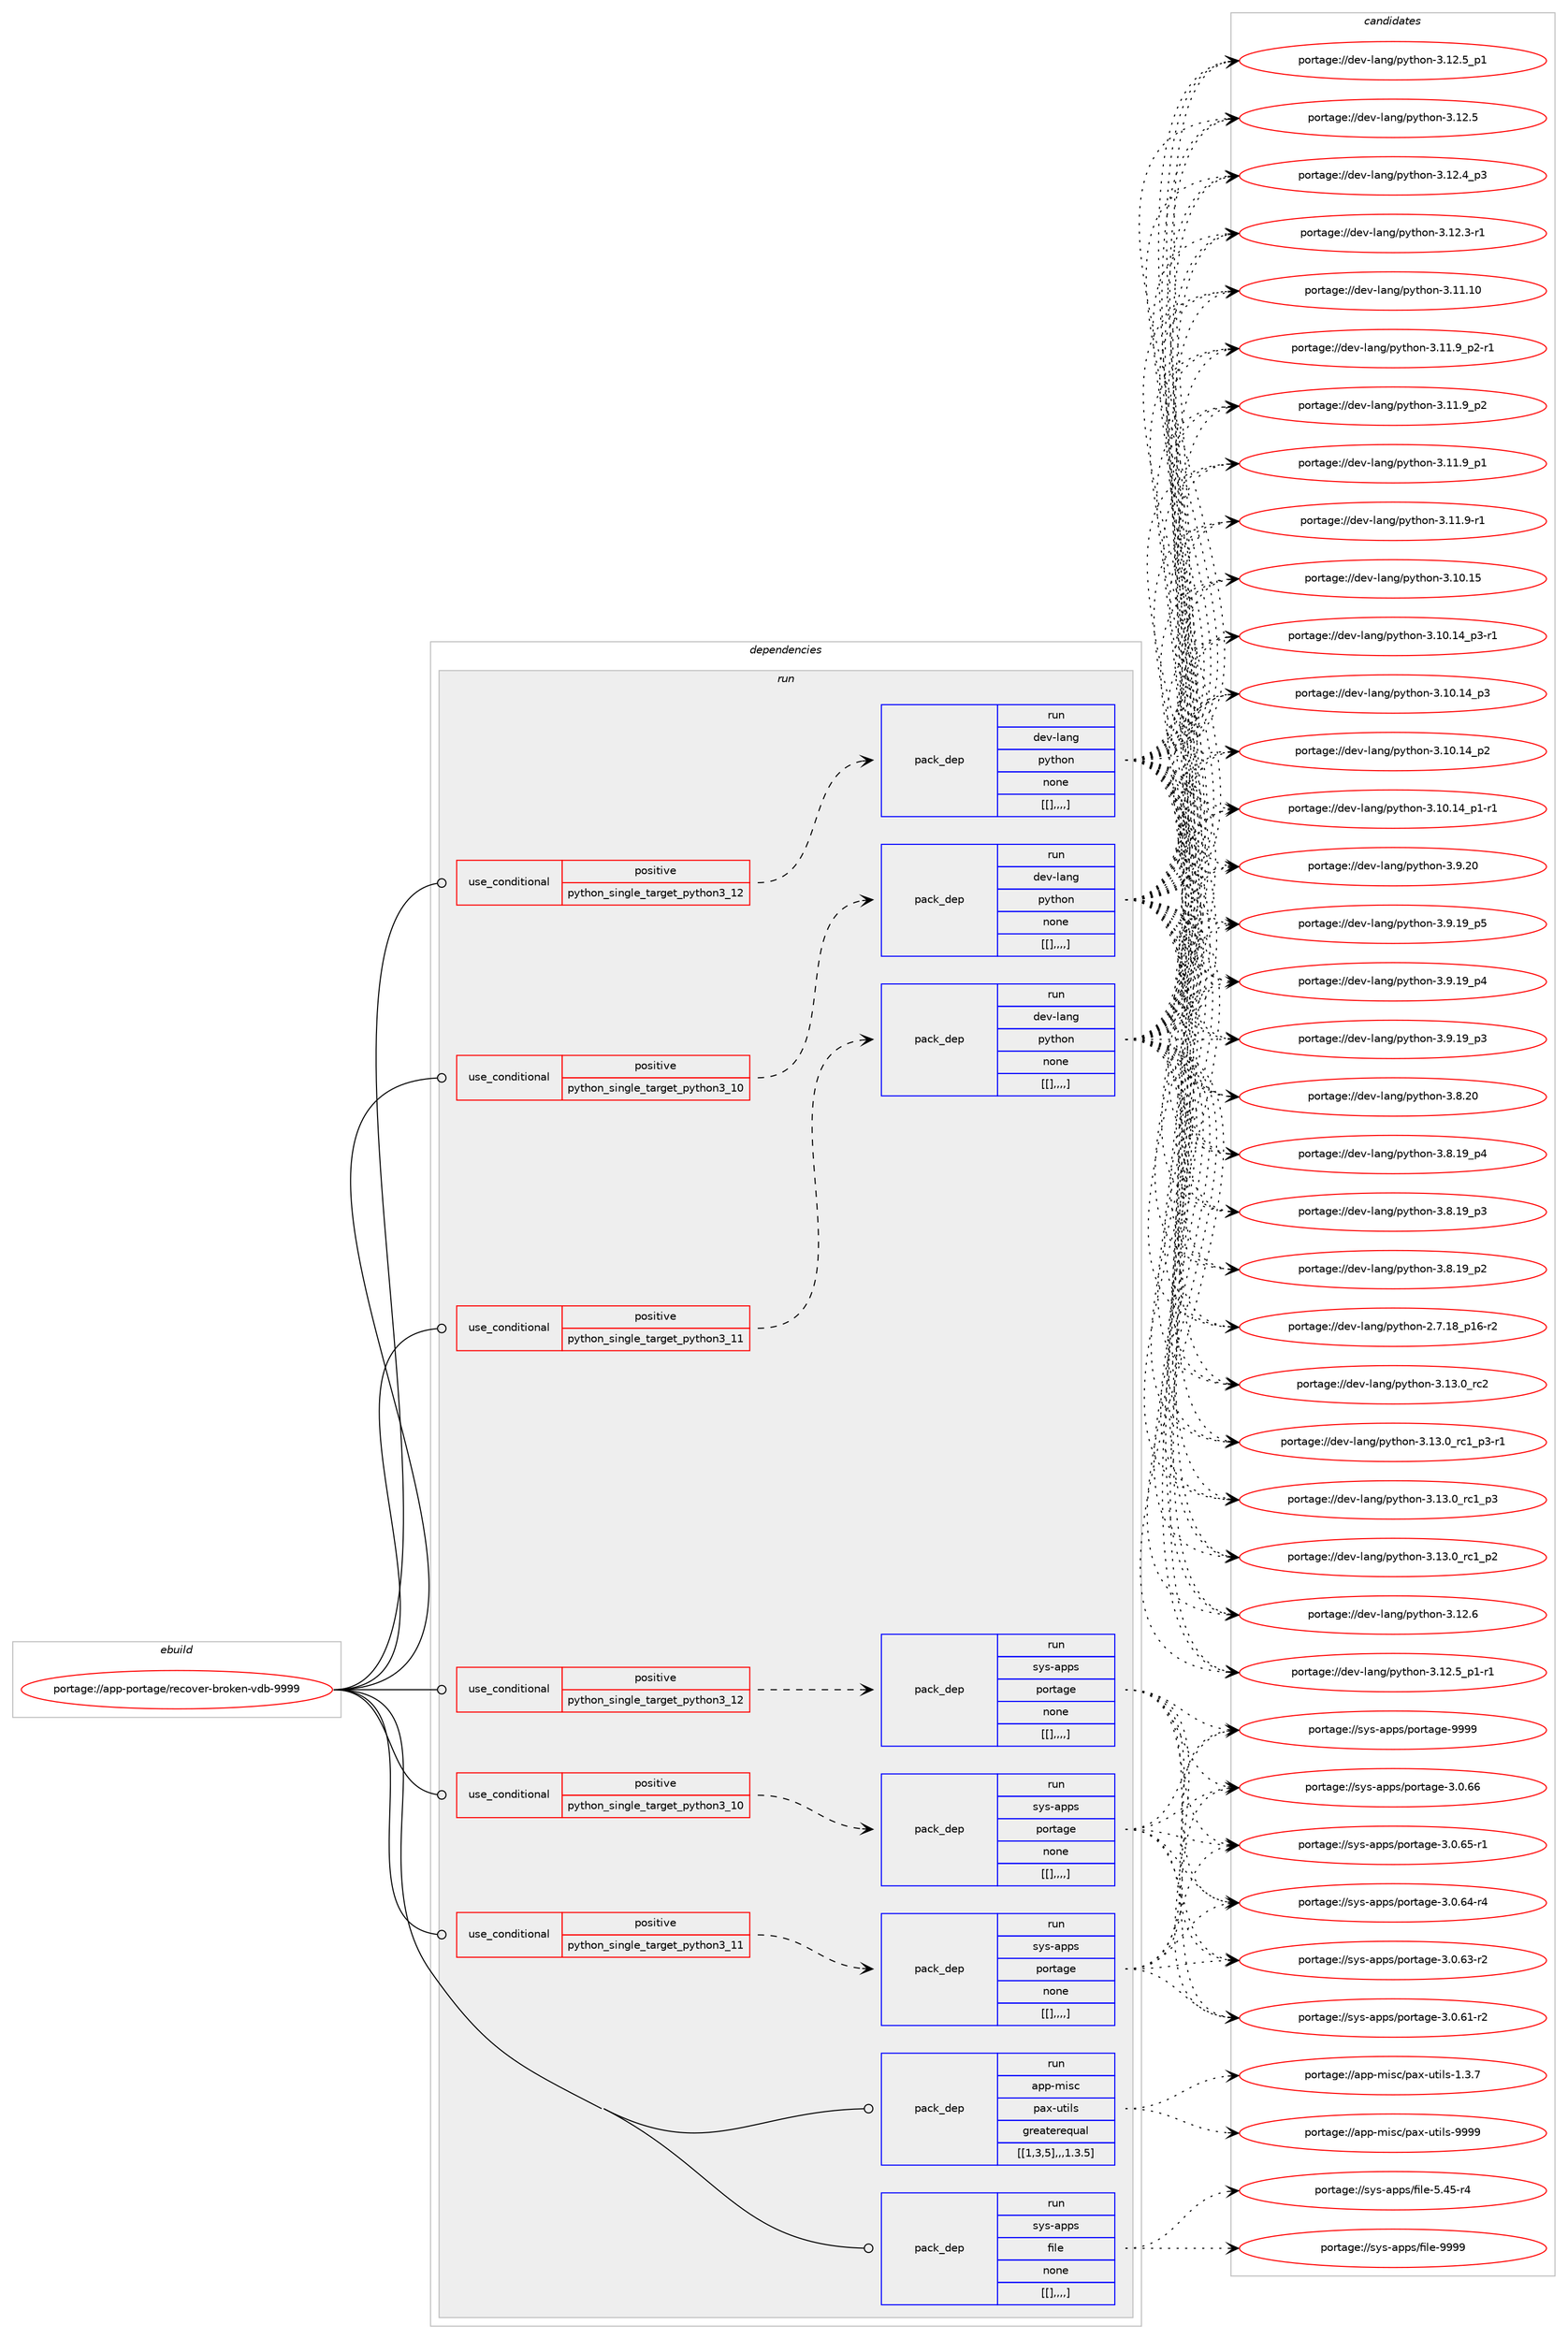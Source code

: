 digraph prolog {

# *************
# Graph options
# *************

newrank=true;
concentrate=true;
compound=true;
graph [rankdir=LR,fontname=Helvetica,fontsize=10,ranksep=1.5];#, ranksep=2.5, nodesep=0.2];
edge  [arrowhead=vee];
node  [fontname=Helvetica,fontsize=10];

# **********
# The ebuild
# **********

subgraph cluster_leftcol {
color=gray;
label=<<i>ebuild</i>>;
id [label="portage://app-portage/recover-broken-vdb-9999", color=red, width=4, href="../app-portage/recover-broken-vdb-9999.svg"];
}

# ****************
# The dependencies
# ****************

subgraph cluster_midcol {
color=gray;
label=<<i>dependencies</i>>;
subgraph cluster_compile {
fillcolor="#eeeeee";
style=filled;
label=<<i>compile</i>>;
}
subgraph cluster_compileandrun {
fillcolor="#eeeeee";
style=filled;
label=<<i>compile and run</i>>;
}
subgraph cluster_run {
fillcolor="#eeeeee";
style=filled;
label=<<i>run</i>>;
subgraph cond14412 {
dependency51936 [label=<<TABLE BORDER="0" CELLBORDER="1" CELLSPACING="0" CELLPADDING="4"><TR><TD ROWSPAN="3" CELLPADDING="10">use_conditional</TD></TR><TR><TD>positive</TD></TR><TR><TD>python_single_target_python3_10</TD></TR></TABLE>>, shape=none, color=red];
subgraph pack37046 {
dependency51937 [label=<<TABLE BORDER="0" CELLBORDER="1" CELLSPACING="0" CELLPADDING="4" WIDTH="220"><TR><TD ROWSPAN="6" CELLPADDING="30">pack_dep</TD></TR><TR><TD WIDTH="110">run</TD></TR><TR><TD>dev-lang</TD></TR><TR><TD>python</TD></TR><TR><TD>none</TD></TR><TR><TD>[[],,,,]</TD></TR></TABLE>>, shape=none, color=blue];
}
dependency51936:e -> dependency51937:w [weight=20,style="dashed",arrowhead="vee"];
}
id:e -> dependency51936:w [weight=20,style="solid",arrowhead="odot"];
subgraph cond14413 {
dependency51938 [label=<<TABLE BORDER="0" CELLBORDER="1" CELLSPACING="0" CELLPADDING="4"><TR><TD ROWSPAN="3" CELLPADDING="10">use_conditional</TD></TR><TR><TD>positive</TD></TR><TR><TD>python_single_target_python3_10</TD></TR></TABLE>>, shape=none, color=red];
subgraph pack37047 {
dependency51939 [label=<<TABLE BORDER="0" CELLBORDER="1" CELLSPACING="0" CELLPADDING="4" WIDTH="220"><TR><TD ROWSPAN="6" CELLPADDING="30">pack_dep</TD></TR><TR><TD WIDTH="110">run</TD></TR><TR><TD>sys-apps</TD></TR><TR><TD>portage</TD></TR><TR><TD>none</TD></TR><TR><TD>[[],,,,]</TD></TR></TABLE>>, shape=none, color=blue];
}
dependency51938:e -> dependency51939:w [weight=20,style="dashed",arrowhead="vee"];
}
id:e -> dependency51938:w [weight=20,style="solid",arrowhead="odot"];
subgraph cond14414 {
dependency51940 [label=<<TABLE BORDER="0" CELLBORDER="1" CELLSPACING="0" CELLPADDING="4"><TR><TD ROWSPAN="3" CELLPADDING="10">use_conditional</TD></TR><TR><TD>positive</TD></TR><TR><TD>python_single_target_python3_11</TD></TR></TABLE>>, shape=none, color=red];
subgraph pack37048 {
dependency51941 [label=<<TABLE BORDER="0" CELLBORDER="1" CELLSPACING="0" CELLPADDING="4" WIDTH="220"><TR><TD ROWSPAN="6" CELLPADDING="30">pack_dep</TD></TR><TR><TD WIDTH="110">run</TD></TR><TR><TD>dev-lang</TD></TR><TR><TD>python</TD></TR><TR><TD>none</TD></TR><TR><TD>[[],,,,]</TD></TR></TABLE>>, shape=none, color=blue];
}
dependency51940:e -> dependency51941:w [weight=20,style="dashed",arrowhead="vee"];
}
id:e -> dependency51940:w [weight=20,style="solid",arrowhead="odot"];
subgraph cond14415 {
dependency51942 [label=<<TABLE BORDER="0" CELLBORDER="1" CELLSPACING="0" CELLPADDING="4"><TR><TD ROWSPAN="3" CELLPADDING="10">use_conditional</TD></TR><TR><TD>positive</TD></TR><TR><TD>python_single_target_python3_11</TD></TR></TABLE>>, shape=none, color=red];
subgraph pack37049 {
dependency51943 [label=<<TABLE BORDER="0" CELLBORDER="1" CELLSPACING="0" CELLPADDING="4" WIDTH="220"><TR><TD ROWSPAN="6" CELLPADDING="30">pack_dep</TD></TR><TR><TD WIDTH="110">run</TD></TR><TR><TD>sys-apps</TD></TR><TR><TD>portage</TD></TR><TR><TD>none</TD></TR><TR><TD>[[],,,,]</TD></TR></TABLE>>, shape=none, color=blue];
}
dependency51942:e -> dependency51943:w [weight=20,style="dashed",arrowhead="vee"];
}
id:e -> dependency51942:w [weight=20,style="solid",arrowhead="odot"];
subgraph cond14416 {
dependency51944 [label=<<TABLE BORDER="0" CELLBORDER="1" CELLSPACING="0" CELLPADDING="4"><TR><TD ROWSPAN="3" CELLPADDING="10">use_conditional</TD></TR><TR><TD>positive</TD></TR><TR><TD>python_single_target_python3_12</TD></TR></TABLE>>, shape=none, color=red];
subgraph pack37050 {
dependency51945 [label=<<TABLE BORDER="0" CELLBORDER="1" CELLSPACING="0" CELLPADDING="4" WIDTH="220"><TR><TD ROWSPAN="6" CELLPADDING="30">pack_dep</TD></TR><TR><TD WIDTH="110">run</TD></TR><TR><TD>dev-lang</TD></TR><TR><TD>python</TD></TR><TR><TD>none</TD></TR><TR><TD>[[],,,,]</TD></TR></TABLE>>, shape=none, color=blue];
}
dependency51944:e -> dependency51945:w [weight=20,style="dashed",arrowhead="vee"];
}
id:e -> dependency51944:w [weight=20,style="solid",arrowhead="odot"];
subgraph cond14417 {
dependency51946 [label=<<TABLE BORDER="0" CELLBORDER="1" CELLSPACING="0" CELLPADDING="4"><TR><TD ROWSPAN="3" CELLPADDING="10">use_conditional</TD></TR><TR><TD>positive</TD></TR><TR><TD>python_single_target_python3_12</TD></TR></TABLE>>, shape=none, color=red];
subgraph pack37051 {
dependency51947 [label=<<TABLE BORDER="0" CELLBORDER="1" CELLSPACING="0" CELLPADDING="4" WIDTH="220"><TR><TD ROWSPAN="6" CELLPADDING="30">pack_dep</TD></TR><TR><TD WIDTH="110">run</TD></TR><TR><TD>sys-apps</TD></TR><TR><TD>portage</TD></TR><TR><TD>none</TD></TR><TR><TD>[[],,,,]</TD></TR></TABLE>>, shape=none, color=blue];
}
dependency51946:e -> dependency51947:w [weight=20,style="dashed",arrowhead="vee"];
}
id:e -> dependency51946:w [weight=20,style="solid",arrowhead="odot"];
subgraph pack37052 {
dependency51948 [label=<<TABLE BORDER="0" CELLBORDER="1" CELLSPACING="0" CELLPADDING="4" WIDTH="220"><TR><TD ROWSPAN="6" CELLPADDING="30">pack_dep</TD></TR><TR><TD WIDTH="110">run</TD></TR><TR><TD>app-misc</TD></TR><TR><TD>pax-utils</TD></TR><TR><TD>greaterequal</TD></TR><TR><TD>[[1,3,5],,,1.3.5]</TD></TR></TABLE>>, shape=none, color=blue];
}
id:e -> dependency51948:w [weight=20,style="solid",arrowhead="odot"];
subgraph pack37053 {
dependency51949 [label=<<TABLE BORDER="0" CELLBORDER="1" CELLSPACING="0" CELLPADDING="4" WIDTH="220"><TR><TD ROWSPAN="6" CELLPADDING="30">pack_dep</TD></TR><TR><TD WIDTH="110">run</TD></TR><TR><TD>sys-apps</TD></TR><TR><TD>file</TD></TR><TR><TD>none</TD></TR><TR><TD>[[],,,,]</TD></TR></TABLE>>, shape=none, color=blue];
}
id:e -> dependency51949:w [weight=20,style="solid",arrowhead="odot"];
}
}

# **************
# The candidates
# **************

subgraph cluster_choices {
rank=same;
color=gray;
label=<<i>candidates</i>>;

subgraph choice37046 {
color=black;
nodesep=1;
choice10010111845108971101034711212111610411111045514649514648951149950 [label="portage://dev-lang/python-3.13.0_rc2", color=red, width=4,href="../dev-lang/python-3.13.0_rc2.svg"];
choice1001011184510897110103471121211161041111104551464951464895114994995112514511449 [label="portage://dev-lang/python-3.13.0_rc1_p3-r1", color=red, width=4,href="../dev-lang/python-3.13.0_rc1_p3-r1.svg"];
choice100101118451089711010347112121116104111110455146495146489511499499511251 [label="portage://dev-lang/python-3.13.0_rc1_p3", color=red, width=4,href="../dev-lang/python-3.13.0_rc1_p3.svg"];
choice100101118451089711010347112121116104111110455146495146489511499499511250 [label="portage://dev-lang/python-3.13.0_rc1_p2", color=red, width=4,href="../dev-lang/python-3.13.0_rc1_p2.svg"];
choice10010111845108971101034711212111610411111045514649504654 [label="portage://dev-lang/python-3.12.6", color=red, width=4,href="../dev-lang/python-3.12.6.svg"];
choice1001011184510897110103471121211161041111104551464950465395112494511449 [label="portage://dev-lang/python-3.12.5_p1-r1", color=red, width=4,href="../dev-lang/python-3.12.5_p1-r1.svg"];
choice100101118451089711010347112121116104111110455146495046539511249 [label="portage://dev-lang/python-3.12.5_p1", color=red, width=4,href="../dev-lang/python-3.12.5_p1.svg"];
choice10010111845108971101034711212111610411111045514649504653 [label="portage://dev-lang/python-3.12.5", color=red, width=4,href="../dev-lang/python-3.12.5.svg"];
choice100101118451089711010347112121116104111110455146495046529511251 [label="portage://dev-lang/python-3.12.4_p3", color=red, width=4,href="../dev-lang/python-3.12.4_p3.svg"];
choice100101118451089711010347112121116104111110455146495046514511449 [label="portage://dev-lang/python-3.12.3-r1", color=red, width=4,href="../dev-lang/python-3.12.3-r1.svg"];
choice1001011184510897110103471121211161041111104551464949464948 [label="portage://dev-lang/python-3.11.10", color=red, width=4,href="../dev-lang/python-3.11.10.svg"];
choice1001011184510897110103471121211161041111104551464949465795112504511449 [label="portage://dev-lang/python-3.11.9_p2-r1", color=red, width=4,href="../dev-lang/python-3.11.9_p2-r1.svg"];
choice100101118451089711010347112121116104111110455146494946579511250 [label="portage://dev-lang/python-3.11.9_p2", color=red, width=4,href="../dev-lang/python-3.11.9_p2.svg"];
choice100101118451089711010347112121116104111110455146494946579511249 [label="portage://dev-lang/python-3.11.9_p1", color=red, width=4,href="../dev-lang/python-3.11.9_p1.svg"];
choice100101118451089711010347112121116104111110455146494946574511449 [label="portage://dev-lang/python-3.11.9-r1", color=red, width=4,href="../dev-lang/python-3.11.9-r1.svg"];
choice1001011184510897110103471121211161041111104551464948464953 [label="portage://dev-lang/python-3.10.15", color=red, width=4,href="../dev-lang/python-3.10.15.svg"];
choice100101118451089711010347112121116104111110455146494846495295112514511449 [label="portage://dev-lang/python-3.10.14_p3-r1", color=red, width=4,href="../dev-lang/python-3.10.14_p3-r1.svg"];
choice10010111845108971101034711212111610411111045514649484649529511251 [label="portage://dev-lang/python-3.10.14_p3", color=red, width=4,href="../dev-lang/python-3.10.14_p3.svg"];
choice10010111845108971101034711212111610411111045514649484649529511250 [label="portage://dev-lang/python-3.10.14_p2", color=red, width=4,href="../dev-lang/python-3.10.14_p2.svg"];
choice100101118451089711010347112121116104111110455146494846495295112494511449 [label="portage://dev-lang/python-3.10.14_p1-r1", color=red, width=4,href="../dev-lang/python-3.10.14_p1-r1.svg"];
choice10010111845108971101034711212111610411111045514657465048 [label="portage://dev-lang/python-3.9.20", color=red, width=4,href="../dev-lang/python-3.9.20.svg"];
choice100101118451089711010347112121116104111110455146574649579511253 [label="portage://dev-lang/python-3.9.19_p5", color=red, width=4,href="../dev-lang/python-3.9.19_p5.svg"];
choice100101118451089711010347112121116104111110455146574649579511252 [label="portage://dev-lang/python-3.9.19_p4", color=red, width=4,href="../dev-lang/python-3.9.19_p4.svg"];
choice100101118451089711010347112121116104111110455146574649579511251 [label="portage://dev-lang/python-3.9.19_p3", color=red, width=4,href="../dev-lang/python-3.9.19_p3.svg"];
choice10010111845108971101034711212111610411111045514656465048 [label="portage://dev-lang/python-3.8.20", color=red, width=4,href="../dev-lang/python-3.8.20.svg"];
choice100101118451089711010347112121116104111110455146564649579511252 [label="portage://dev-lang/python-3.8.19_p4", color=red, width=4,href="../dev-lang/python-3.8.19_p4.svg"];
choice100101118451089711010347112121116104111110455146564649579511251 [label="portage://dev-lang/python-3.8.19_p3", color=red, width=4,href="../dev-lang/python-3.8.19_p3.svg"];
choice100101118451089711010347112121116104111110455146564649579511250 [label="portage://dev-lang/python-3.8.19_p2", color=red, width=4,href="../dev-lang/python-3.8.19_p2.svg"];
choice100101118451089711010347112121116104111110455046554649569511249544511450 [label="portage://dev-lang/python-2.7.18_p16-r2", color=red, width=4,href="../dev-lang/python-2.7.18_p16-r2.svg"];
dependency51937:e -> choice10010111845108971101034711212111610411111045514649514648951149950:w [style=dotted,weight="100"];
dependency51937:e -> choice1001011184510897110103471121211161041111104551464951464895114994995112514511449:w [style=dotted,weight="100"];
dependency51937:e -> choice100101118451089711010347112121116104111110455146495146489511499499511251:w [style=dotted,weight="100"];
dependency51937:e -> choice100101118451089711010347112121116104111110455146495146489511499499511250:w [style=dotted,weight="100"];
dependency51937:e -> choice10010111845108971101034711212111610411111045514649504654:w [style=dotted,weight="100"];
dependency51937:e -> choice1001011184510897110103471121211161041111104551464950465395112494511449:w [style=dotted,weight="100"];
dependency51937:e -> choice100101118451089711010347112121116104111110455146495046539511249:w [style=dotted,weight="100"];
dependency51937:e -> choice10010111845108971101034711212111610411111045514649504653:w [style=dotted,weight="100"];
dependency51937:e -> choice100101118451089711010347112121116104111110455146495046529511251:w [style=dotted,weight="100"];
dependency51937:e -> choice100101118451089711010347112121116104111110455146495046514511449:w [style=dotted,weight="100"];
dependency51937:e -> choice1001011184510897110103471121211161041111104551464949464948:w [style=dotted,weight="100"];
dependency51937:e -> choice1001011184510897110103471121211161041111104551464949465795112504511449:w [style=dotted,weight="100"];
dependency51937:e -> choice100101118451089711010347112121116104111110455146494946579511250:w [style=dotted,weight="100"];
dependency51937:e -> choice100101118451089711010347112121116104111110455146494946579511249:w [style=dotted,weight="100"];
dependency51937:e -> choice100101118451089711010347112121116104111110455146494946574511449:w [style=dotted,weight="100"];
dependency51937:e -> choice1001011184510897110103471121211161041111104551464948464953:w [style=dotted,weight="100"];
dependency51937:e -> choice100101118451089711010347112121116104111110455146494846495295112514511449:w [style=dotted,weight="100"];
dependency51937:e -> choice10010111845108971101034711212111610411111045514649484649529511251:w [style=dotted,weight="100"];
dependency51937:e -> choice10010111845108971101034711212111610411111045514649484649529511250:w [style=dotted,weight="100"];
dependency51937:e -> choice100101118451089711010347112121116104111110455146494846495295112494511449:w [style=dotted,weight="100"];
dependency51937:e -> choice10010111845108971101034711212111610411111045514657465048:w [style=dotted,weight="100"];
dependency51937:e -> choice100101118451089711010347112121116104111110455146574649579511253:w [style=dotted,weight="100"];
dependency51937:e -> choice100101118451089711010347112121116104111110455146574649579511252:w [style=dotted,weight="100"];
dependency51937:e -> choice100101118451089711010347112121116104111110455146574649579511251:w [style=dotted,weight="100"];
dependency51937:e -> choice10010111845108971101034711212111610411111045514656465048:w [style=dotted,weight="100"];
dependency51937:e -> choice100101118451089711010347112121116104111110455146564649579511252:w [style=dotted,weight="100"];
dependency51937:e -> choice100101118451089711010347112121116104111110455146564649579511251:w [style=dotted,weight="100"];
dependency51937:e -> choice100101118451089711010347112121116104111110455146564649579511250:w [style=dotted,weight="100"];
dependency51937:e -> choice100101118451089711010347112121116104111110455046554649569511249544511450:w [style=dotted,weight="100"];
}
subgraph choice37047 {
color=black;
nodesep=1;
choice115121115459711211211547112111114116971031014557575757 [label="portage://sys-apps/portage-9999", color=red, width=4,href="../sys-apps/portage-9999.svg"];
choice1151211154597112112115471121111141169710310145514648465454 [label="portage://sys-apps/portage-3.0.66", color=red, width=4,href="../sys-apps/portage-3.0.66.svg"];
choice11512111545971121121154711211111411697103101455146484654534511449 [label="portage://sys-apps/portage-3.0.65-r1", color=red, width=4,href="../sys-apps/portage-3.0.65-r1.svg"];
choice11512111545971121121154711211111411697103101455146484654524511452 [label="portage://sys-apps/portage-3.0.64-r4", color=red, width=4,href="../sys-apps/portage-3.0.64-r4.svg"];
choice11512111545971121121154711211111411697103101455146484654514511450 [label="portage://sys-apps/portage-3.0.63-r2", color=red, width=4,href="../sys-apps/portage-3.0.63-r2.svg"];
choice11512111545971121121154711211111411697103101455146484654494511450 [label="portage://sys-apps/portage-3.0.61-r2", color=red, width=4,href="../sys-apps/portage-3.0.61-r2.svg"];
dependency51939:e -> choice115121115459711211211547112111114116971031014557575757:w [style=dotted,weight="100"];
dependency51939:e -> choice1151211154597112112115471121111141169710310145514648465454:w [style=dotted,weight="100"];
dependency51939:e -> choice11512111545971121121154711211111411697103101455146484654534511449:w [style=dotted,weight="100"];
dependency51939:e -> choice11512111545971121121154711211111411697103101455146484654524511452:w [style=dotted,weight="100"];
dependency51939:e -> choice11512111545971121121154711211111411697103101455146484654514511450:w [style=dotted,weight="100"];
dependency51939:e -> choice11512111545971121121154711211111411697103101455146484654494511450:w [style=dotted,weight="100"];
}
subgraph choice37048 {
color=black;
nodesep=1;
choice10010111845108971101034711212111610411111045514649514648951149950 [label="portage://dev-lang/python-3.13.0_rc2", color=red, width=4,href="../dev-lang/python-3.13.0_rc2.svg"];
choice1001011184510897110103471121211161041111104551464951464895114994995112514511449 [label="portage://dev-lang/python-3.13.0_rc1_p3-r1", color=red, width=4,href="../dev-lang/python-3.13.0_rc1_p3-r1.svg"];
choice100101118451089711010347112121116104111110455146495146489511499499511251 [label="portage://dev-lang/python-3.13.0_rc1_p3", color=red, width=4,href="../dev-lang/python-3.13.0_rc1_p3.svg"];
choice100101118451089711010347112121116104111110455146495146489511499499511250 [label="portage://dev-lang/python-3.13.0_rc1_p2", color=red, width=4,href="../dev-lang/python-3.13.0_rc1_p2.svg"];
choice10010111845108971101034711212111610411111045514649504654 [label="portage://dev-lang/python-3.12.6", color=red, width=4,href="../dev-lang/python-3.12.6.svg"];
choice1001011184510897110103471121211161041111104551464950465395112494511449 [label="portage://dev-lang/python-3.12.5_p1-r1", color=red, width=4,href="../dev-lang/python-3.12.5_p1-r1.svg"];
choice100101118451089711010347112121116104111110455146495046539511249 [label="portage://dev-lang/python-3.12.5_p1", color=red, width=4,href="../dev-lang/python-3.12.5_p1.svg"];
choice10010111845108971101034711212111610411111045514649504653 [label="portage://dev-lang/python-3.12.5", color=red, width=4,href="../dev-lang/python-3.12.5.svg"];
choice100101118451089711010347112121116104111110455146495046529511251 [label="portage://dev-lang/python-3.12.4_p3", color=red, width=4,href="../dev-lang/python-3.12.4_p3.svg"];
choice100101118451089711010347112121116104111110455146495046514511449 [label="portage://dev-lang/python-3.12.3-r1", color=red, width=4,href="../dev-lang/python-3.12.3-r1.svg"];
choice1001011184510897110103471121211161041111104551464949464948 [label="portage://dev-lang/python-3.11.10", color=red, width=4,href="../dev-lang/python-3.11.10.svg"];
choice1001011184510897110103471121211161041111104551464949465795112504511449 [label="portage://dev-lang/python-3.11.9_p2-r1", color=red, width=4,href="../dev-lang/python-3.11.9_p2-r1.svg"];
choice100101118451089711010347112121116104111110455146494946579511250 [label="portage://dev-lang/python-3.11.9_p2", color=red, width=4,href="../dev-lang/python-3.11.9_p2.svg"];
choice100101118451089711010347112121116104111110455146494946579511249 [label="portage://dev-lang/python-3.11.9_p1", color=red, width=4,href="../dev-lang/python-3.11.9_p1.svg"];
choice100101118451089711010347112121116104111110455146494946574511449 [label="portage://dev-lang/python-3.11.9-r1", color=red, width=4,href="../dev-lang/python-3.11.9-r1.svg"];
choice1001011184510897110103471121211161041111104551464948464953 [label="portage://dev-lang/python-3.10.15", color=red, width=4,href="../dev-lang/python-3.10.15.svg"];
choice100101118451089711010347112121116104111110455146494846495295112514511449 [label="portage://dev-lang/python-3.10.14_p3-r1", color=red, width=4,href="../dev-lang/python-3.10.14_p3-r1.svg"];
choice10010111845108971101034711212111610411111045514649484649529511251 [label="portage://dev-lang/python-3.10.14_p3", color=red, width=4,href="../dev-lang/python-3.10.14_p3.svg"];
choice10010111845108971101034711212111610411111045514649484649529511250 [label="portage://dev-lang/python-3.10.14_p2", color=red, width=4,href="../dev-lang/python-3.10.14_p2.svg"];
choice100101118451089711010347112121116104111110455146494846495295112494511449 [label="portage://dev-lang/python-3.10.14_p1-r1", color=red, width=4,href="../dev-lang/python-3.10.14_p1-r1.svg"];
choice10010111845108971101034711212111610411111045514657465048 [label="portage://dev-lang/python-3.9.20", color=red, width=4,href="../dev-lang/python-3.9.20.svg"];
choice100101118451089711010347112121116104111110455146574649579511253 [label="portage://dev-lang/python-3.9.19_p5", color=red, width=4,href="../dev-lang/python-3.9.19_p5.svg"];
choice100101118451089711010347112121116104111110455146574649579511252 [label="portage://dev-lang/python-3.9.19_p4", color=red, width=4,href="../dev-lang/python-3.9.19_p4.svg"];
choice100101118451089711010347112121116104111110455146574649579511251 [label="portage://dev-lang/python-3.9.19_p3", color=red, width=4,href="../dev-lang/python-3.9.19_p3.svg"];
choice10010111845108971101034711212111610411111045514656465048 [label="portage://dev-lang/python-3.8.20", color=red, width=4,href="../dev-lang/python-3.8.20.svg"];
choice100101118451089711010347112121116104111110455146564649579511252 [label="portage://dev-lang/python-3.8.19_p4", color=red, width=4,href="../dev-lang/python-3.8.19_p4.svg"];
choice100101118451089711010347112121116104111110455146564649579511251 [label="portage://dev-lang/python-3.8.19_p3", color=red, width=4,href="../dev-lang/python-3.8.19_p3.svg"];
choice100101118451089711010347112121116104111110455146564649579511250 [label="portage://dev-lang/python-3.8.19_p2", color=red, width=4,href="../dev-lang/python-3.8.19_p2.svg"];
choice100101118451089711010347112121116104111110455046554649569511249544511450 [label="portage://dev-lang/python-2.7.18_p16-r2", color=red, width=4,href="../dev-lang/python-2.7.18_p16-r2.svg"];
dependency51941:e -> choice10010111845108971101034711212111610411111045514649514648951149950:w [style=dotted,weight="100"];
dependency51941:e -> choice1001011184510897110103471121211161041111104551464951464895114994995112514511449:w [style=dotted,weight="100"];
dependency51941:e -> choice100101118451089711010347112121116104111110455146495146489511499499511251:w [style=dotted,weight="100"];
dependency51941:e -> choice100101118451089711010347112121116104111110455146495146489511499499511250:w [style=dotted,weight="100"];
dependency51941:e -> choice10010111845108971101034711212111610411111045514649504654:w [style=dotted,weight="100"];
dependency51941:e -> choice1001011184510897110103471121211161041111104551464950465395112494511449:w [style=dotted,weight="100"];
dependency51941:e -> choice100101118451089711010347112121116104111110455146495046539511249:w [style=dotted,weight="100"];
dependency51941:e -> choice10010111845108971101034711212111610411111045514649504653:w [style=dotted,weight="100"];
dependency51941:e -> choice100101118451089711010347112121116104111110455146495046529511251:w [style=dotted,weight="100"];
dependency51941:e -> choice100101118451089711010347112121116104111110455146495046514511449:w [style=dotted,weight="100"];
dependency51941:e -> choice1001011184510897110103471121211161041111104551464949464948:w [style=dotted,weight="100"];
dependency51941:e -> choice1001011184510897110103471121211161041111104551464949465795112504511449:w [style=dotted,weight="100"];
dependency51941:e -> choice100101118451089711010347112121116104111110455146494946579511250:w [style=dotted,weight="100"];
dependency51941:e -> choice100101118451089711010347112121116104111110455146494946579511249:w [style=dotted,weight="100"];
dependency51941:e -> choice100101118451089711010347112121116104111110455146494946574511449:w [style=dotted,weight="100"];
dependency51941:e -> choice1001011184510897110103471121211161041111104551464948464953:w [style=dotted,weight="100"];
dependency51941:e -> choice100101118451089711010347112121116104111110455146494846495295112514511449:w [style=dotted,weight="100"];
dependency51941:e -> choice10010111845108971101034711212111610411111045514649484649529511251:w [style=dotted,weight="100"];
dependency51941:e -> choice10010111845108971101034711212111610411111045514649484649529511250:w [style=dotted,weight="100"];
dependency51941:e -> choice100101118451089711010347112121116104111110455146494846495295112494511449:w [style=dotted,weight="100"];
dependency51941:e -> choice10010111845108971101034711212111610411111045514657465048:w [style=dotted,weight="100"];
dependency51941:e -> choice100101118451089711010347112121116104111110455146574649579511253:w [style=dotted,weight="100"];
dependency51941:e -> choice100101118451089711010347112121116104111110455146574649579511252:w [style=dotted,weight="100"];
dependency51941:e -> choice100101118451089711010347112121116104111110455146574649579511251:w [style=dotted,weight="100"];
dependency51941:e -> choice10010111845108971101034711212111610411111045514656465048:w [style=dotted,weight="100"];
dependency51941:e -> choice100101118451089711010347112121116104111110455146564649579511252:w [style=dotted,weight="100"];
dependency51941:e -> choice100101118451089711010347112121116104111110455146564649579511251:w [style=dotted,weight="100"];
dependency51941:e -> choice100101118451089711010347112121116104111110455146564649579511250:w [style=dotted,weight="100"];
dependency51941:e -> choice100101118451089711010347112121116104111110455046554649569511249544511450:w [style=dotted,weight="100"];
}
subgraph choice37049 {
color=black;
nodesep=1;
choice115121115459711211211547112111114116971031014557575757 [label="portage://sys-apps/portage-9999", color=red, width=4,href="../sys-apps/portage-9999.svg"];
choice1151211154597112112115471121111141169710310145514648465454 [label="portage://sys-apps/portage-3.0.66", color=red, width=4,href="../sys-apps/portage-3.0.66.svg"];
choice11512111545971121121154711211111411697103101455146484654534511449 [label="portage://sys-apps/portage-3.0.65-r1", color=red, width=4,href="../sys-apps/portage-3.0.65-r1.svg"];
choice11512111545971121121154711211111411697103101455146484654524511452 [label="portage://sys-apps/portage-3.0.64-r4", color=red, width=4,href="../sys-apps/portage-3.0.64-r4.svg"];
choice11512111545971121121154711211111411697103101455146484654514511450 [label="portage://sys-apps/portage-3.0.63-r2", color=red, width=4,href="../sys-apps/portage-3.0.63-r2.svg"];
choice11512111545971121121154711211111411697103101455146484654494511450 [label="portage://sys-apps/portage-3.0.61-r2", color=red, width=4,href="../sys-apps/portage-3.0.61-r2.svg"];
dependency51943:e -> choice115121115459711211211547112111114116971031014557575757:w [style=dotted,weight="100"];
dependency51943:e -> choice1151211154597112112115471121111141169710310145514648465454:w [style=dotted,weight="100"];
dependency51943:e -> choice11512111545971121121154711211111411697103101455146484654534511449:w [style=dotted,weight="100"];
dependency51943:e -> choice11512111545971121121154711211111411697103101455146484654524511452:w [style=dotted,weight="100"];
dependency51943:e -> choice11512111545971121121154711211111411697103101455146484654514511450:w [style=dotted,weight="100"];
dependency51943:e -> choice11512111545971121121154711211111411697103101455146484654494511450:w [style=dotted,weight="100"];
}
subgraph choice37050 {
color=black;
nodesep=1;
choice10010111845108971101034711212111610411111045514649514648951149950 [label="portage://dev-lang/python-3.13.0_rc2", color=red, width=4,href="../dev-lang/python-3.13.0_rc2.svg"];
choice1001011184510897110103471121211161041111104551464951464895114994995112514511449 [label="portage://dev-lang/python-3.13.0_rc1_p3-r1", color=red, width=4,href="../dev-lang/python-3.13.0_rc1_p3-r1.svg"];
choice100101118451089711010347112121116104111110455146495146489511499499511251 [label="portage://dev-lang/python-3.13.0_rc1_p3", color=red, width=4,href="../dev-lang/python-3.13.0_rc1_p3.svg"];
choice100101118451089711010347112121116104111110455146495146489511499499511250 [label="portage://dev-lang/python-3.13.0_rc1_p2", color=red, width=4,href="../dev-lang/python-3.13.0_rc1_p2.svg"];
choice10010111845108971101034711212111610411111045514649504654 [label="portage://dev-lang/python-3.12.6", color=red, width=4,href="../dev-lang/python-3.12.6.svg"];
choice1001011184510897110103471121211161041111104551464950465395112494511449 [label="portage://dev-lang/python-3.12.5_p1-r1", color=red, width=4,href="../dev-lang/python-3.12.5_p1-r1.svg"];
choice100101118451089711010347112121116104111110455146495046539511249 [label="portage://dev-lang/python-3.12.5_p1", color=red, width=4,href="../dev-lang/python-3.12.5_p1.svg"];
choice10010111845108971101034711212111610411111045514649504653 [label="portage://dev-lang/python-3.12.5", color=red, width=4,href="../dev-lang/python-3.12.5.svg"];
choice100101118451089711010347112121116104111110455146495046529511251 [label="portage://dev-lang/python-3.12.4_p3", color=red, width=4,href="../dev-lang/python-3.12.4_p3.svg"];
choice100101118451089711010347112121116104111110455146495046514511449 [label="portage://dev-lang/python-3.12.3-r1", color=red, width=4,href="../dev-lang/python-3.12.3-r1.svg"];
choice1001011184510897110103471121211161041111104551464949464948 [label="portage://dev-lang/python-3.11.10", color=red, width=4,href="../dev-lang/python-3.11.10.svg"];
choice1001011184510897110103471121211161041111104551464949465795112504511449 [label="portage://dev-lang/python-3.11.9_p2-r1", color=red, width=4,href="../dev-lang/python-3.11.9_p2-r1.svg"];
choice100101118451089711010347112121116104111110455146494946579511250 [label="portage://dev-lang/python-3.11.9_p2", color=red, width=4,href="../dev-lang/python-3.11.9_p2.svg"];
choice100101118451089711010347112121116104111110455146494946579511249 [label="portage://dev-lang/python-3.11.9_p1", color=red, width=4,href="../dev-lang/python-3.11.9_p1.svg"];
choice100101118451089711010347112121116104111110455146494946574511449 [label="portage://dev-lang/python-3.11.9-r1", color=red, width=4,href="../dev-lang/python-3.11.9-r1.svg"];
choice1001011184510897110103471121211161041111104551464948464953 [label="portage://dev-lang/python-3.10.15", color=red, width=4,href="../dev-lang/python-3.10.15.svg"];
choice100101118451089711010347112121116104111110455146494846495295112514511449 [label="portage://dev-lang/python-3.10.14_p3-r1", color=red, width=4,href="../dev-lang/python-3.10.14_p3-r1.svg"];
choice10010111845108971101034711212111610411111045514649484649529511251 [label="portage://dev-lang/python-3.10.14_p3", color=red, width=4,href="../dev-lang/python-3.10.14_p3.svg"];
choice10010111845108971101034711212111610411111045514649484649529511250 [label="portage://dev-lang/python-3.10.14_p2", color=red, width=4,href="../dev-lang/python-3.10.14_p2.svg"];
choice100101118451089711010347112121116104111110455146494846495295112494511449 [label="portage://dev-lang/python-3.10.14_p1-r1", color=red, width=4,href="../dev-lang/python-3.10.14_p1-r1.svg"];
choice10010111845108971101034711212111610411111045514657465048 [label="portage://dev-lang/python-3.9.20", color=red, width=4,href="../dev-lang/python-3.9.20.svg"];
choice100101118451089711010347112121116104111110455146574649579511253 [label="portage://dev-lang/python-3.9.19_p5", color=red, width=4,href="../dev-lang/python-3.9.19_p5.svg"];
choice100101118451089711010347112121116104111110455146574649579511252 [label="portage://dev-lang/python-3.9.19_p4", color=red, width=4,href="../dev-lang/python-3.9.19_p4.svg"];
choice100101118451089711010347112121116104111110455146574649579511251 [label="portage://dev-lang/python-3.9.19_p3", color=red, width=4,href="../dev-lang/python-3.9.19_p3.svg"];
choice10010111845108971101034711212111610411111045514656465048 [label="portage://dev-lang/python-3.8.20", color=red, width=4,href="../dev-lang/python-3.8.20.svg"];
choice100101118451089711010347112121116104111110455146564649579511252 [label="portage://dev-lang/python-3.8.19_p4", color=red, width=4,href="../dev-lang/python-3.8.19_p4.svg"];
choice100101118451089711010347112121116104111110455146564649579511251 [label="portage://dev-lang/python-3.8.19_p3", color=red, width=4,href="../dev-lang/python-3.8.19_p3.svg"];
choice100101118451089711010347112121116104111110455146564649579511250 [label="portage://dev-lang/python-3.8.19_p2", color=red, width=4,href="../dev-lang/python-3.8.19_p2.svg"];
choice100101118451089711010347112121116104111110455046554649569511249544511450 [label="portage://dev-lang/python-2.7.18_p16-r2", color=red, width=4,href="../dev-lang/python-2.7.18_p16-r2.svg"];
dependency51945:e -> choice10010111845108971101034711212111610411111045514649514648951149950:w [style=dotted,weight="100"];
dependency51945:e -> choice1001011184510897110103471121211161041111104551464951464895114994995112514511449:w [style=dotted,weight="100"];
dependency51945:e -> choice100101118451089711010347112121116104111110455146495146489511499499511251:w [style=dotted,weight="100"];
dependency51945:e -> choice100101118451089711010347112121116104111110455146495146489511499499511250:w [style=dotted,weight="100"];
dependency51945:e -> choice10010111845108971101034711212111610411111045514649504654:w [style=dotted,weight="100"];
dependency51945:e -> choice1001011184510897110103471121211161041111104551464950465395112494511449:w [style=dotted,weight="100"];
dependency51945:e -> choice100101118451089711010347112121116104111110455146495046539511249:w [style=dotted,weight="100"];
dependency51945:e -> choice10010111845108971101034711212111610411111045514649504653:w [style=dotted,weight="100"];
dependency51945:e -> choice100101118451089711010347112121116104111110455146495046529511251:w [style=dotted,weight="100"];
dependency51945:e -> choice100101118451089711010347112121116104111110455146495046514511449:w [style=dotted,weight="100"];
dependency51945:e -> choice1001011184510897110103471121211161041111104551464949464948:w [style=dotted,weight="100"];
dependency51945:e -> choice1001011184510897110103471121211161041111104551464949465795112504511449:w [style=dotted,weight="100"];
dependency51945:e -> choice100101118451089711010347112121116104111110455146494946579511250:w [style=dotted,weight="100"];
dependency51945:e -> choice100101118451089711010347112121116104111110455146494946579511249:w [style=dotted,weight="100"];
dependency51945:e -> choice100101118451089711010347112121116104111110455146494946574511449:w [style=dotted,weight="100"];
dependency51945:e -> choice1001011184510897110103471121211161041111104551464948464953:w [style=dotted,weight="100"];
dependency51945:e -> choice100101118451089711010347112121116104111110455146494846495295112514511449:w [style=dotted,weight="100"];
dependency51945:e -> choice10010111845108971101034711212111610411111045514649484649529511251:w [style=dotted,weight="100"];
dependency51945:e -> choice10010111845108971101034711212111610411111045514649484649529511250:w [style=dotted,weight="100"];
dependency51945:e -> choice100101118451089711010347112121116104111110455146494846495295112494511449:w [style=dotted,weight="100"];
dependency51945:e -> choice10010111845108971101034711212111610411111045514657465048:w [style=dotted,weight="100"];
dependency51945:e -> choice100101118451089711010347112121116104111110455146574649579511253:w [style=dotted,weight="100"];
dependency51945:e -> choice100101118451089711010347112121116104111110455146574649579511252:w [style=dotted,weight="100"];
dependency51945:e -> choice100101118451089711010347112121116104111110455146574649579511251:w [style=dotted,weight="100"];
dependency51945:e -> choice10010111845108971101034711212111610411111045514656465048:w [style=dotted,weight="100"];
dependency51945:e -> choice100101118451089711010347112121116104111110455146564649579511252:w [style=dotted,weight="100"];
dependency51945:e -> choice100101118451089711010347112121116104111110455146564649579511251:w [style=dotted,weight="100"];
dependency51945:e -> choice100101118451089711010347112121116104111110455146564649579511250:w [style=dotted,weight="100"];
dependency51945:e -> choice100101118451089711010347112121116104111110455046554649569511249544511450:w [style=dotted,weight="100"];
}
subgraph choice37051 {
color=black;
nodesep=1;
choice115121115459711211211547112111114116971031014557575757 [label="portage://sys-apps/portage-9999", color=red, width=4,href="../sys-apps/portage-9999.svg"];
choice1151211154597112112115471121111141169710310145514648465454 [label="portage://sys-apps/portage-3.0.66", color=red, width=4,href="../sys-apps/portage-3.0.66.svg"];
choice11512111545971121121154711211111411697103101455146484654534511449 [label="portage://sys-apps/portage-3.0.65-r1", color=red, width=4,href="../sys-apps/portage-3.0.65-r1.svg"];
choice11512111545971121121154711211111411697103101455146484654524511452 [label="portage://sys-apps/portage-3.0.64-r4", color=red, width=4,href="../sys-apps/portage-3.0.64-r4.svg"];
choice11512111545971121121154711211111411697103101455146484654514511450 [label="portage://sys-apps/portage-3.0.63-r2", color=red, width=4,href="../sys-apps/portage-3.0.63-r2.svg"];
choice11512111545971121121154711211111411697103101455146484654494511450 [label="portage://sys-apps/portage-3.0.61-r2", color=red, width=4,href="../sys-apps/portage-3.0.61-r2.svg"];
dependency51947:e -> choice115121115459711211211547112111114116971031014557575757:w [style=dotted,weight="100"];
dependency51947:e -> choice1151211154597112112115471121111141169710310145514648465454:w [style=dotted,weight="100"];
dependency51947:e -> choice11512111545971121121154711211111411697103101455146484654534511449:w [style=dotted,weight="100"];
dependency51947:e -> choice11512111545971121121154711211111411697103101455146484654524511452:w [style=dotted,weight="100"];
dependency51947:e -> choice11512111545971121121154711211111411697103101455146484654514511450:w [style=dotted,weight="100"];
dependency51947:e -> choice11512111545971121121154711211111411697103101455146484654494511450:w [style=dotted,weight="100"];
}
subgraph choice37052 {
color=black;
nodesep=1;
choice9711211245109105115994711297120451171161051081154557575757 [label="portage://app-misc/pax-utils-9999", color=red, width=4,href="../app-misc/pax-utils-9999.svg"];
choice971121124510910511599471129712045117116105108115454946514655 [label="portage://app-misc/pax-utils-1.3.7", color=red, width=4,href="../app-misc/pax-utils-1.3.7.svg"];
dependency51948:e -> choice9711211245109105115994711297120451171161051081154557575757:w [style=dotted,weight="100"];
dependency51948:e -> choice971121124510910511599471129712045117116105108115454946514655:w [style=dotted,weight="100"];
}
subgraph choice37053 {
color=black;
nodesep=1;
choice1151211154597112112115471021051081014557575757 [label="portage://sys-apps/file-9999", color=red, width=4,href="../sys-apps/file-9999.svg"];
choice11512111545971121121154710210510810145534652534511452 [label="portage://sys-apps/file-5.45-r4", color=red, width=4,href="../sys-apps/file-5.45-r4.svg"];
dependency51949:e -> choice1151211154597112112115471021051081014557575757:w [style=dotted,weight="100"];
dependency51949:e -> choice11512111545971121121154710210510810145534652534511452:w [style=dotted,weight="100"];
}
}

}
